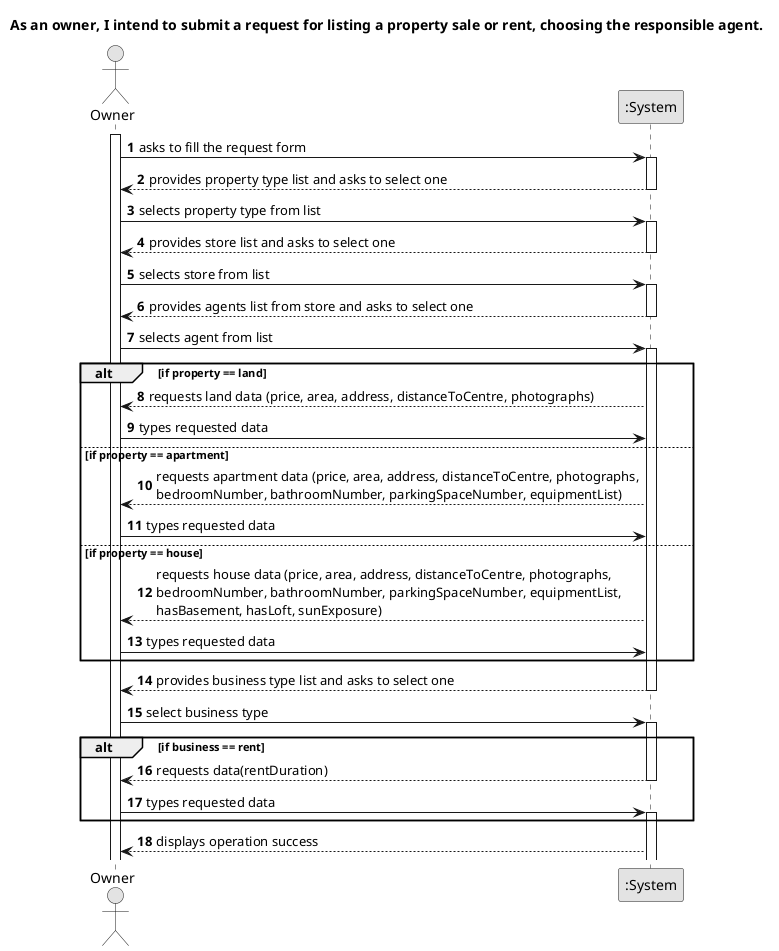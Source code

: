 @startuml
skinparam monochrome true
skinparam packageStyle rectangle
skinparam shadowing false

title As an owner, I intend to submit a request for listing a property sale or rent, choosing the responsible agent.

autonumber

actor "Owner" as Owner
participant ":System" as System

activate Owner

    Owner -> System : asks to fill the request form
    activate System

        System --> Owner : provides property type list and asks to select one
    deactivate System

    Owner -> System : selects property type from list
    activate System

        System --> Owner : provides store list and asks to select one
    deactivate System

    Owner -> System : selects store from list

    activate System

        System --> Owner : provides agents list from store and asks to select one
    deactivate System

    Owner -> System : selects agent from list
    activate System
    alt if property == land
        System --> Owner : requests land data (price, area, address, distanceToCentre, photographs)
'    deactivate System

    Owner -> System : types requested data
'    activate System
    else if property == apartment
        System --> Owner : requests apartment data (price, area, address, distanceToCentre, photographs,\nbedroomNumber, bathroomNumber, parkingSpaceNumber, equipmentList)
'    deactivate System

    Owner -> System : types requested data
'    activate System
    else if property == house
        System --> Owner : requests house data (price, area, address, distanceToCentre, photographs,\nbedroomNumber, bathroomNumber, parkingSpaceNumber, equipmentList,\nhasBasement, hasLoft, sunExposure)
'    deactivate System

    Owner -> System : types requested data
'    activate System
    end
        System --> Owner : provides business type list and asks to select one
    deactivate System
    Owner -> System: select business type
    activate System
    alt if business == rent
        System --> Owner : requests data(rentDuration)
    deactivate System
    Owner -> System: types requested data
    activate System
    end
    System --> Owner: displays operation success

@enduml